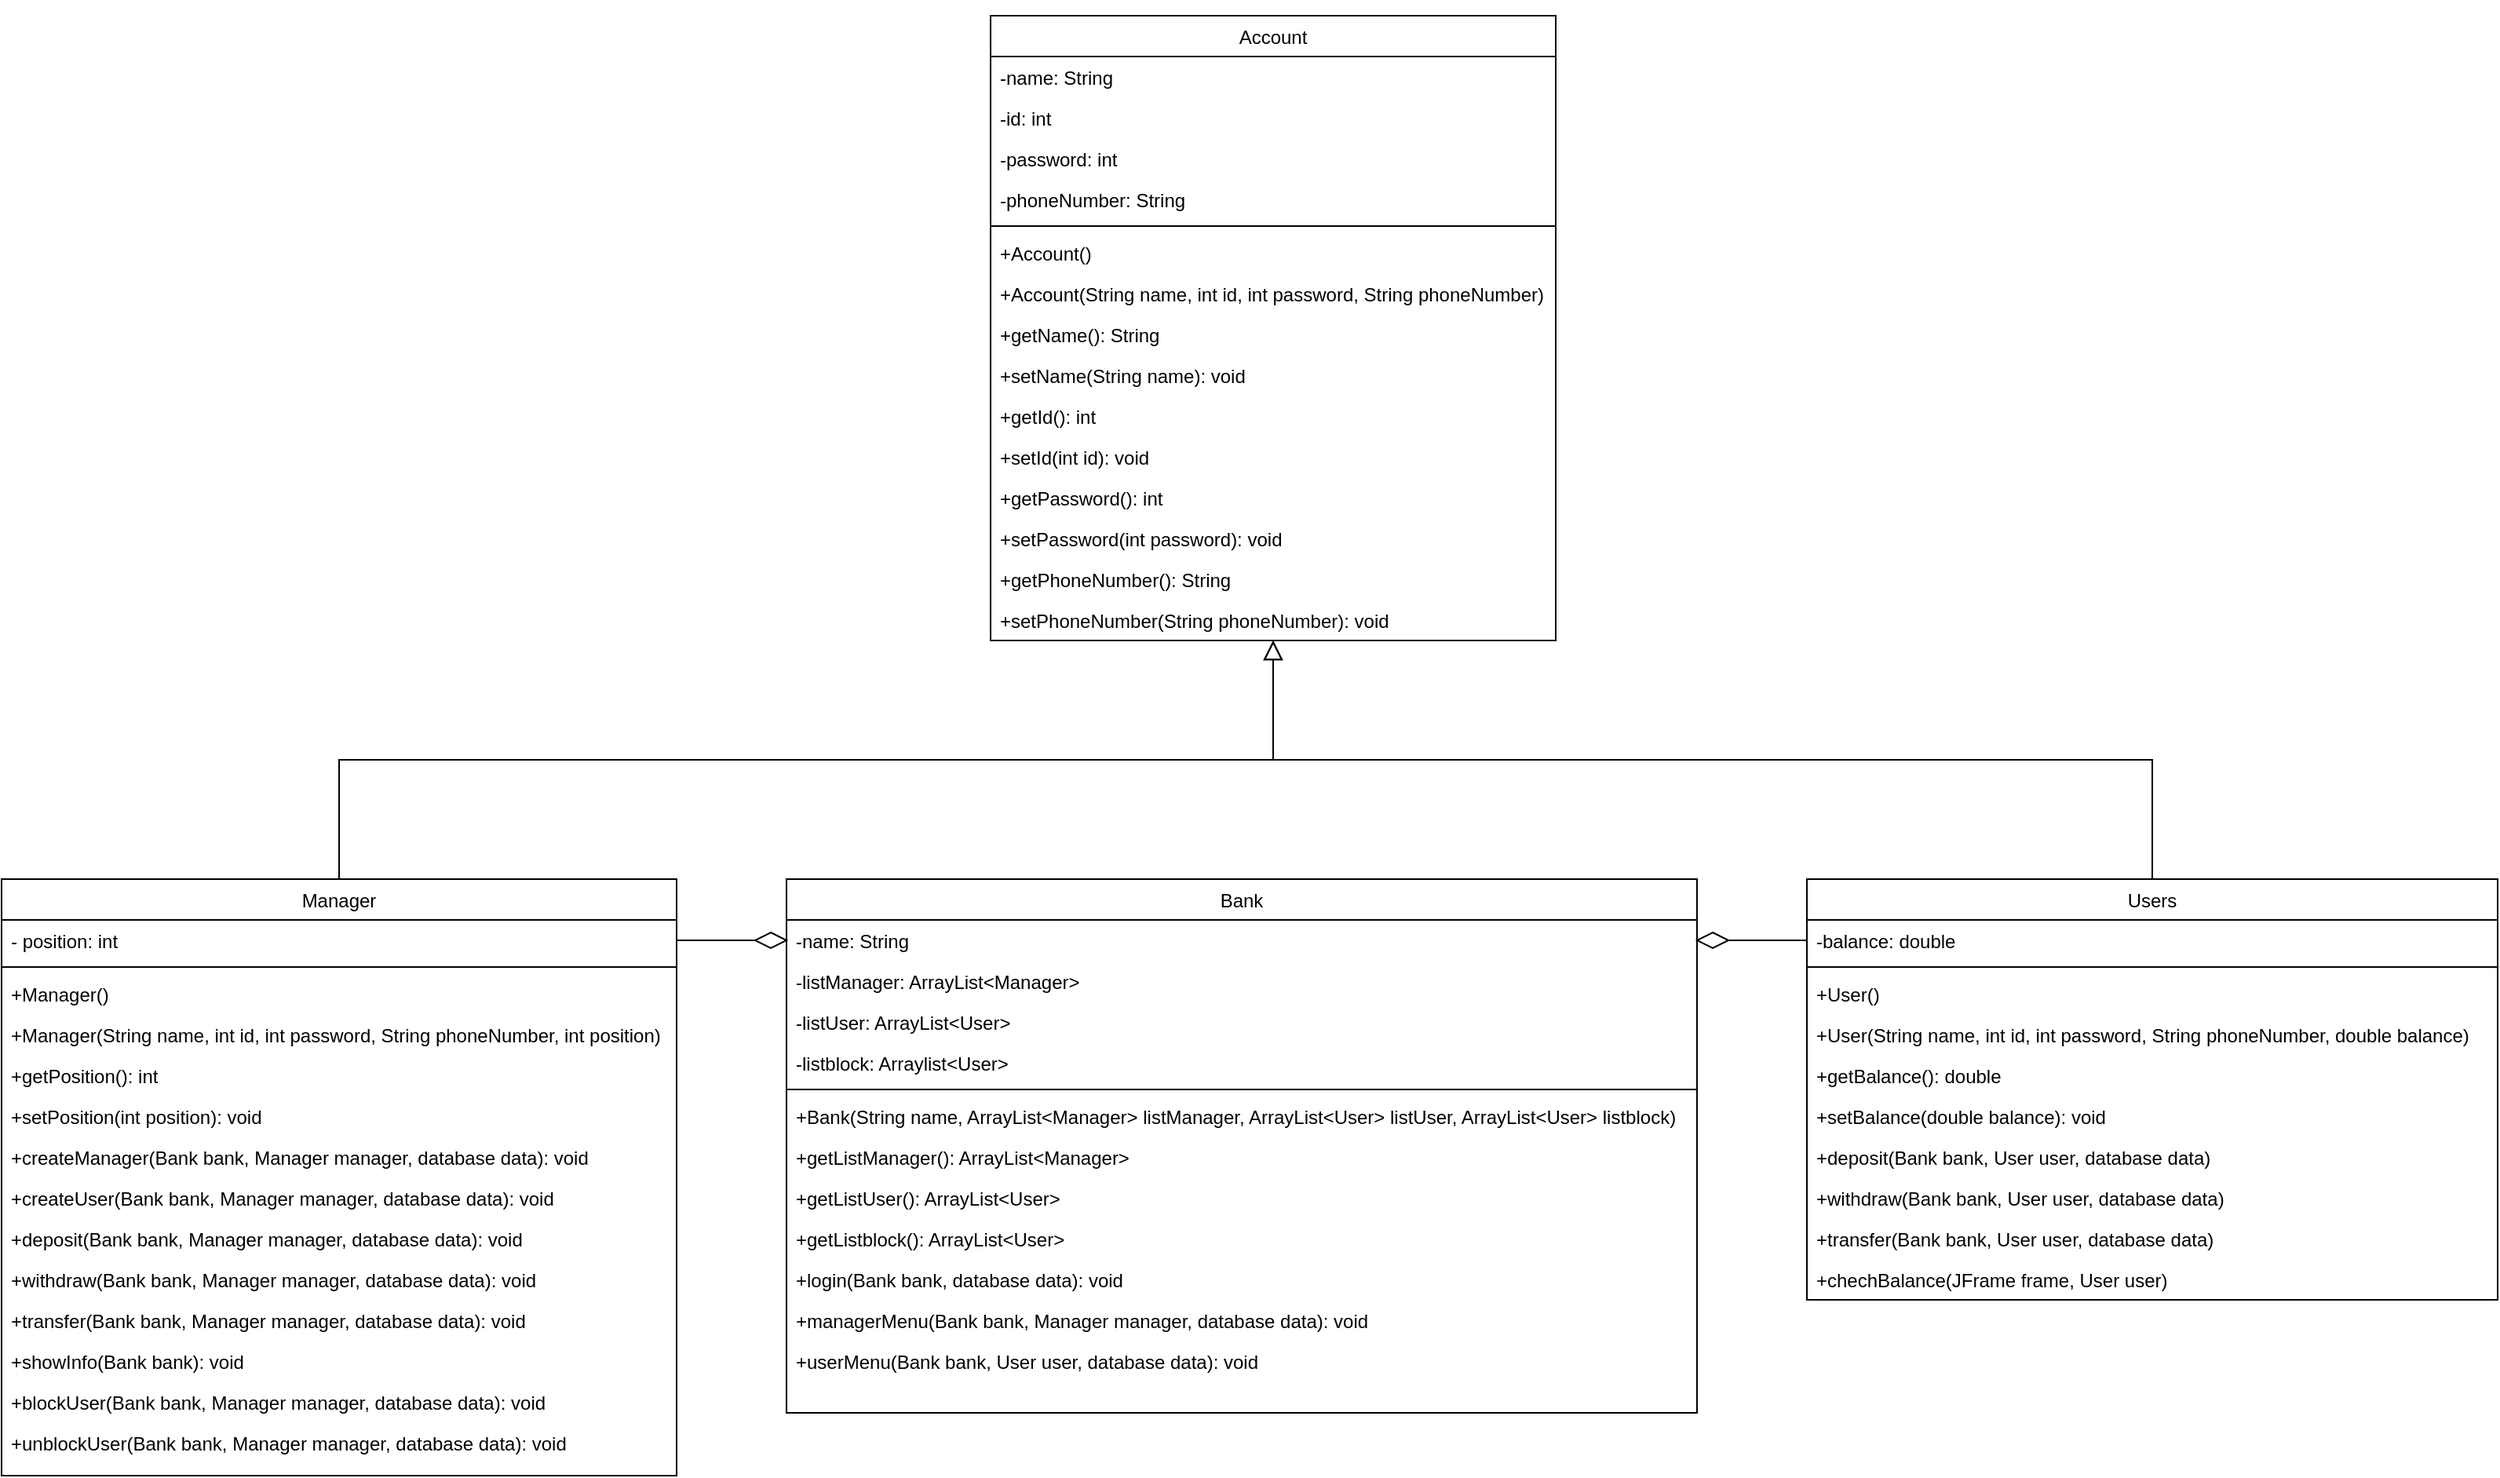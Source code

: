 <mxfile version="21.1.8" type="device">
  <diagram id="C5RBs43oDa-KdzZeNtuy" name="Page-1">
    <mxGraphModel dx="4052" dy="3843" grid="1" gridSize="10" guides="1" tooltips="1" connect="1" arrows="1" fold="1" page="1" pageScale="1" pageWidth="827" pageHeight="1169" math="0" shadow="0">
      <root>
        <mxCell id="WIyWlLk6GJQsqaUBKTNV-0" />
        <mxCell id="WIyWlLk6GJQsqaUBKTNV-1" parent="WIyWlLk6GJQsqaUBKTNV-0" />
        <mxCell id="ZCfsVhCcTyoCA5AMiN6t-14" value="Users" style="swimlane;fontStyle=0;align=center;verticalAlign=top;childLayout=stackLayout;horizontal=1;startSize=26;horizontalStack=0;resizeParent=1;resizeLast=0;collapsible=1;marginBottom=0;rounded=0;shadow=0;strokeWidth=1;" parent="WIyWlLk6GJQsqaUBKTNV-1" vertex="1">
          <mxGeometry x="740" y="-650" width="440" height="268" as="geometry">
            <mxRectangle x="340" y="380" width="170" height="26" as="alternateBounds" />
          </mxGeometry>
        </mxCell>
        <mxCell id="ZCfsVhCcTyoCA5AMiN6t-15" value="-balance: double" style="text;align=left;verticalAlign=top;spacingLeft=4;spacingRight=4;overflow=hidden;rotatable=0;points=[[0,0.5],[1,0.5]];portConstraint=eastwest;" parent="ZCfsVhCcTyoCA5AMiN6t-14" vertex="1">
          <mxGeometry y="26" width="440" height="26" as="geometry" />
        </mxCell>
        <mxCell id="ZCfsVhCcTyoCA5AMiN6t-17" value="" style="line;html=1;strokeWidth=1;align=left;verticalAlign=middle;spacingTop=-1;spacingLeft=3;spacingRight=3;rotatable=0;labelPosition=right;points=[];portConstraint=eastwest;" parent="ZCfsVhCcTyoCA5AMiN6t-14" vertex="1">
          <mxGeometry y="52" width="440" height="8" as="geometry" />
        </mxCell>
        <mxCell id="ZCfsVhCcTyoCA5AMiN6t-40" value="+User()" style="text;align=left;verticalAlign=top;spacingLeft=4;spacingRight=4;overflow=hidden;rotatable=0;points=[[0,0.5],[1,0.5]];portConstraint=eastwest;" parent="ZCfsVhCcTyoCA5AMiN6t-14" vertex="1">
          <mxGeometry y="60" width="440" height="26" as="geometry" />
        </mxCell>
        <mxCell id="lxCqEcxTu712AIorbNha-26" value="+User(String name, int id, int password, String phoneNumber, double balance)" style="text;align=left;verticalAlign=top;spacingLeft=4;spacingRight=4;overflow=hidden;rotatable=0;points=[[0,0.5],[1,0.5]];portConstraint=eastwest;" parent="ZCfsVhCcTyoCA5AMiN6t-14" vertex="1">
          <mxGeometry y="86" width="440" height="26" as="geometry" />
        </mxCell>
        <mxCell id="lxCqEcxTu712AIorbNha-25" value="+getBalance(): double" style="text;align=left;verticalAlign=top;spacingLeft=4;spacingRight=4;overflow=hidden;rotatable=0;points=[[0,0.5],[1,0.5]];portConstraint=eastwest;" parent="ZCfsVhCcTyoCA5AMiN6t-14" vertex="1">
          <mxGeometry y="112" width="440" height="26" as="geometry" />
        </mxCell>
        <mxCell id="lxCqEcxTu712AIorbNha-8" value="+setBalance(double balance): void" style="text;align=left;verticalAlign=top;spacingLeft=4;spacingRight=4;overflow=hidden;rotatable=0;points=[[0,0.5],[1,0.5]];portConstraint=eastwest;" parent="ZCfsVhCcTyoCA5AMiN6t-14" vertex="1">
          <mxGeometry y="138" width="440" height="26" as="geometry" />
        </mxCell>
        <mxCell id="mvn5gyW1--oH9mcNEqFy-30" value="+deposit(Bank bank, User user, database data)" style="text;align=left;verticalAlign=top;spacingLeft=4;spacingRight=4;overflow=hidden;rotatable=0;points=[[0,0.5],[1,0.5]];portConstraint=eastwest;" parent="ZCfsVhCcTyoCA5AMiN6t-14" vertex="1">
          <mxGeometry y="164" width="440" height="26" as="geometry" />
        </mxCell>
        <mxCell id="mvn5gyW1--oH9mcNEqFy-31" value="+withdraw(Bank bank, User user, database data)&#xa;" style="text;align=left;verticalAlign=top;spacingLeft=4;spacingRight=4;overflow=hidden;rotatable=0;points=[[0,0.5],[1,0.5]];portConstraint=eastwest;" parent="ZCfsVhCcTyoCA5AMiN6t-14" vertex="1">
          <mxGeometry y="190" width="440" height="26" as="geometry" />
        </mxCell>
        <mxCell id="mvn5gyW1--oH9mcNEqFy-32" value="+transfer(Bank bank, User user, database data)" style="text;align=left;verticalAlign=top;spacingLeft=4;spacingRight=4;overflow=hidden;rotatable=0;points=[[0,0.5],[1,0.5]];portConstraint=eastwest;" parent="ZCfsVhCcTyoCA5AMiN6t-14" vertex="1">
          <mxGeometry y="216" width="440" height="26" as="geometry" />
        </mxCell>
        <mxCell id="mvn5gyW1--oH9mcNEqFy-33" value="+chechBalance(JFrame frame, User user)" style="text;align=left;verticalAlign=top;spacingLeft=4;spacingRight=4;overflow=hidden;rotatable=0;points=[[0,0.5],[1,0.5]];portConstraint=eastwest;" parent="ZCfsVhCcTyoCA5AMiN6t-14" vertex="1">
          <mxGeometry y="242" width="440" height="26" as="geometry" />
        </mxCell>
        <mxCell id="ZCfsVhCcTyoCA5AMiN6t-18" value="Account" style="swimlane;fontStyle=0;align=center;verticalAlign=top;childLayout=stackLayout;horizontal=1;startSize=26;horizontalStack=0;resizeParent=1;resizeLast=0;collapsible=1;marginBottom=0;rounded=0;shadow=0;strokeWidth=1;" parent="WIyWlLk6GJQsqaUBKTNV-1" vertex="1">
          <mxGeometry x="220" y="-1200" width="360" height="398" as="geometry">
            <mxRectangle x="120" y="360" width="160" height="26" as="alternateBounds" />
          </mxGeometry>
        </mxCell>
        <mxCell id="ZCfsVhCcTyoCA5AMiN6t-19" value="-name: String" style="text;align=left;verticalAlign=top;spacingLeft=4;spacingRight=4;overflow=hidden;rotatable=0;points=[[0,0.5],[1,0.5]];portConstraint=eastwest;" parent="ZCfsVhCcTyoCA5AMiN6t-18" vertex="1">
          <mxGeometry y="26" width="360" height="26" as="geometry" />
        </mxCell>
        <mxCell id="ZCfsVhCcTyoCA5AMiN6t-20" value="-id: int" style="text;align=left;verticalAlign=top;spacingLeft=4;spacingRight=4;overflow=hidden;rotatable=0;points=[[0,0.5],[1,0.5]];portConstraint=eastwest;" parent="ZCfsVhCcTyoCA5AMiN6t-18" vertex="1">
          <mxGeometry y="52" width="360" height="26" as="geometry" />
        </mxCell>
        <mxCell id="ZCfsVhCcTyoCA5AMiN6t-21" value="-password: int" style="text;align=left;verticalAlign=top;spacingLeft=4;spacingRight=4;overflow=hidden;rotatable=0;points=[[0,0.5],[1,0.5]];portConstraint=eastwest;" parent="ZCfsVhCcTyoCA5AMiN6t-18" vertex="1">
          <mxGeometry y="78" width="360" height="26" as="geometry" />
        </mxCell>
        <mxCell id="mvn5gyW1--oH9mcNEqFy-0" value="-phoneNumber: String" style="text;align=left;verticalAlign=top;spacingLeft=4;spacingRight=4;overflow=hidden;rotatable=0;points=[[0,0.5],[1,0.5]];portConstraint=eastwest;" parent="ZCfsVhCcTyoCA5AMiN6t-18" vertex="1">
          <mxGeometry y="104" width="360" height="26" as="geometry" />
        </mxCell>
        <mxCell id="ZCfsVhCcTyoCA5AMiN6t-22" value="" style="line;html=1;strokeWidth=1;align=left;verticalAlign=middle;spacingTop=-1;spacingLeft=3;spacingRight=3;rotatable=0;labelPosition=right;points=[];portConstraint=eastwest;" parent="ZCfsVhCcTyoCA5AMiN6t-18" vertex="1">
          <mxGeometry y="130" width="360" height="8" as="geometry" />
        </mxCell>
        <mxCell id="ZCfsVhCcTyoCA5AMiN6t-23" value="+Account()" style="text;align=left;verticalAlign=top;spacingLeft=4;spacingRight=4;overflow=hidden;rotatable=0;points=[[0,0.5],[1,0.5]];portConstraint=eastwest;" parent="ZCfsVhCcTyoCA5AMiN6t-18" vertex="1">
          <mxGeometry y="138" width="360" height="26" as="geometry" />
        </mxCell>
        <mxCell id="lxCqEcxTu712AIorbNha-19" value="+Account(String name, int id, int password, String phoneNumber)" style="text;align=left;verticalAlign=top;spacingLeft=4;spacingRight=4;overflow=hidden;rotatable=0;points=[[0,0.5],[1,0.5]];portConstraint=eastwest;" parent="ZCfsVhCcTyoCA5AMiN6t-18" vertex="1">
          <mxGeometry y="164" width="360" height="26" as="geometry" />
        </mxCell>
        <mxCell id="lxCqEcxTu712AIorbNha-20" value="+getName(): String" style="text;align=left;verticalAlign=top;spacingLeft=4;spacingRight=4;overflow=hidden;rotatable=0;points=[[0,0.5],[1,0.5]];portConstraint=eastwest;" parent="ZCfsVhCcTyoCA5AMiN6t-18" vertex="1">
          <mxGeometry y="190" width="360" height="26" as="geometry" />
        </mxCell>
        <mxCell id="lxCqEcxTu712AIorbNha-21" value="+setName(String name): void" style="text;align=left;verticalAlign=top;spacingLeft=4;spacingRight=4;overflow=hidden;rotatable=0;points=[[0,0.5],[1,0.5]];portConstraint=eastwest;" parent="ZCfsVhCcTyoCA5AMiN6t-18" vertex="1">
          <mxGeometry y="216" width="360" height="26" as="geometry" />
        </mxCell>
        <mxCell id="lxCqEcxTu712AIorbNha-22" value="+getId(): int" style="text;align=left;verticalAlign=top;spacingLeft=4;spacingRight=4;overflow=hidden;rotatable=0;points=[[0,0.5],[1,0.5]];portConstraint=eastwest;" parent="ZCfsVhCcTyoCA5AMiN6t-18" vertex="1">
          <mxGeometry y="242" width="360" height="26" as="geometry" />
        </mxCell>
        <mxCell id="lxCqEcxTu712AIorbNha-23" value="+setId(int id): void" style="text;align=left;verticalAlign=top;spacingLeft=4;spacingRight=4;overflow=hidden;rotatable=0;points=[[0,0.5],[1,0.5]];portConstraint=eastwest;" parent="ZCfsVhCcTyoCA5AMiN6t-18" vertex="1">
          <mxGeometry y="268" width="360" height="26" as="geometry" />
        </mxCell>
        <mxCell id="mvn5gyW1--oH9mcNEqFy-9" value="+getPassword(): int" style="text;align=left;verticalAlign=top;spacingLeft=4;spacingRight=4;overflow=hidden;rotatable=0;points=[[0,0.5],[1,0.5]];portConstraint=eastwest;" parent="ZCfsVhCcTyoCA5AMiN6t-18" vertex="1">
          <mxGeometry y="294" width="360" height="26" as="geometry" />
        </mxCell>
        <mxCell id="mvn5gyW1--oH9mcNEqFy-11" value="+setPassword(int password): void" style="text;align=left;verticalAlign=top;spacingLeft=4;spacingRight=4;overflow=hidden;rotatable=0;points=[[0,0.5],[1,0.5]];portConstraint=eastwest;" parent="ZCfsVhCcTyoCA5AMiN6t-18" vertex="1">
          <mxGeometry y="320" width="360" height="26" as="geometry" />
        </mxCell>
        <mxCell id="mvn5gyW1--oH9mcNEqFy-12" value="+getPhoneNumber(): String" style="text;align=left;verticalAlign=top;spacingLeft=4;spacingRight=4;overflow=hidden;rotatable=0;points=[[0,0.5],[1,0.5]];portConstraint=eastwest;" parent="ZCfsVhCcTyoCA5AMiN6t-18" vertex="1">
          <mxGeometry y="346" width="360" height="26" as="geometry" />
        </mxCell>
        <mxCell id="mvn5gyW1--oH9mcNEqFy-13" value="+setPhoneNumber(String phoneNumber): void" style="text;align=left;verticalAlign=top;spacingLeft=4;spacingRight=4;overflow=hidden;rotatable=0;points=[[0,0.5],[1,0.5]];portConstraint=eastwest;" parent="ZCfsVhCcTyoCA5AMiN6t-18" vertex="1">
          <mxGeometry y="372" width="360" height="26" as="geometry" />
        </mxCell>
        <mxCell id="ZCfsVhCcTyoCA5AMiN6t-25" value="Bank" style="swimlane;fontStyle=0;align=center;verticalAlign=top;childLayout=stackLayout;horizontal=1;startSize=26;horizontalStack=0;resizeParent=1;resizeLast=0;collapsible=1;marginBottom=0;rounded=0;shadow=0;strokeWidth=1;" parent="WIyWlLk6GJQsqaUBKTNV-1" vertex="1">
          <mxGeometry x="90" y="-650" width="580" height="340" as="geometry">
            <mxRectangle x="550" y="140" width="160" height="26" as="alternateBounds" />
          </mxGeometry>
        </mxCell>
        <mxCell id="mvn5gyW1--oH9mcNEqFy-15" value="-name: String" style="text;align=left;verticalAlign=top;spacingLeft=4;spacingRight=4;overflow=hidden;rotatable=0;points=[[0,0.5],[1,0.5]];portConstraint=eastwest;" parent="ZCfsVhCcTyoCA5AMiN6t-25" vertex="1">
          <mxGeometry y="26" width="580" height="26" as="geometry" />
        </mxCell>
        <mxCell id="lxCqEcxTu712AIorbNha-1" value="-listManager: ArrayList&lt;Manager&gt;" style="text;align=left;verticalAlign=top;spacingLeft=4;spacingRight=4;overflow=hidden;rotatable=0;points=[[0,0.5],[1,0.5]];portConstraint=eastwest;" parent="ZCfsVhCcTyoCA5AMiN6t-25" vertex="1">
          <mxGeometry y="52" width="580" height="26" as="geometry" />
        </mxCell>
        <mxCell id="ZCfsVhCcTyoCA5AMiN6t-27" value="-listUser: ArrayList&lt;User&gt;" style="text;align=left;verticalAlign=top;spacingLeft=4;spacingRight=4;overflow=hidden;rotatable=0;points=[[0,0.5],[1,0.5]];portConstraint=eastwest;rounded=0;shadow=0;html=0;" parent="ZCfsVhCcTyoCA5AMiN6t-25" vertex="1">
          <mxGeometry y="78" width="580" height="26" as="geometry" />
        </mxCell>
        <mxCell id="ZCfsVhCcTyoCA5AMiN6t-28" value="-listblock: Arraylist&lt;User&gt;" style="text;align=left;verticalAlign=top;spacingLeft=4;spacingRight=4;overflow=hidden;rotatable=0;points=[[0,0.5],[1,0.5]];portConstraint=eastwest;rounded=0;shadow=0;html=0;" parent="ZCfsVhCcTyoCA5AMiN6t-25" vertex="1">
          <mxGeometry y="104" width="580" height="26" as="geometry" />
        </mxCell>
        <mxCell id="ZCfsVhCcTyoCA5AMiN6t-30" value="" style="line;html=1;strokeWidth=1;align=left;verticalAlign=middle;spacingTop=-1;spacingLeft=3;spacingRight=3;rotatable=0;labelPosition=right;points=[];portConstraint=eastwest;" parent="ZCfsVhCcTyoCA5AMiN6t-25" vertex="1">
          <mxGeometry y="130" width="580" height="8" as="geometry" />
        </mxCell>
        <mxCell id="lxCqEcxTu712AIorbNha-0" value="+Bank(String name, ArrayList&lt;Manager&gt; listManager, ArrayList&lt;User&gt; listUser, ArrayList&lt;User&gt; listblock)" style="text;align=left;verticalAlign=top;spacingLeft=4;spacingRight=4;overflow=hidden;rotatable=0;points=[[0,0.5],[1,0.5]];portConstraint=eastwest;" parent="ZCfsVhCcTyoCA5AMiN6t-25" vertex="1">
          <mxGeometry y="138" width="580" height="26" as="geometry" />
        </mxCell>
        <mxCell id="lxCqEcxTu712AIorbNha-11" value="+getListManager(): ArrayList&lt;Manager&gt;" style="text;align=left;verticalAlign=top;spacingLeft=4;spacingRight=4;overflow=hidden;rotatable=0;points=[[0,0.5],[1,0.5]];portConstraint=eastwest;" parent="ZCfsVhCcTyoCA5AMiN6t-25" vertex="1">
          <mxGeometry y="164" width="580" height="26" as="geometry" />
        </mxCell>
        <mxCell id="lxCqEcxTu712AIorbNha-2" value="+getListUser(): ArrayList&lt;User&gt;" style="text;align=left;verticalAlign=top;spacingLeft=4;spacingRight=4;overflow=hidden;rotatable=0;points=[[0,0.5],[1,0.5]];portConstraint=eastwest;" parent="ZCfsVhCcTyoCA5AMiN6t-25" vertex="1">
          <mxGeometry y="190" width="580" height="26" as="geometry" />
        </mxCell>
        <mxCell id="lxCqEcxTu712AIorbNha-3" value="+getListblock(): ArrayList&lt;User&gt;" style="text;align=left;verticalAlign=top;spacingLeft=4;spacingRight=4;overflow=hidden;rotatable=0;points=[[0,0.5],[1,0.5]];portConstraint=eastwest;" parent="ZCfsVhCcTyoCA5AMiN6t-25" vertex="1">
          <mxGeometry y="216" width="580" height="26" as="geometry" />
        </mxCell>
        <mxCell id="ZCfsVhCcTyoCA5AMiN6t-44" value="+login(Bank bank, database data): void" style="text;align=left;verticalAlign=top;spacingLeft=4;spacingRight=4;overflow=hidden;rotatable=0;points=[[0,0.5],[1,0.5]];portConstraint=eastwest;" parent="ZCfsVhCcTyoCA5AMiN6t-25" vertex="1">
          <mxGeometry y="242" width="580" height="26" as="geometry" />
        </mxCell>
        <mxCell id="lxCqEcxTu712AIorbNha-13" value="+managerMenu(Bank bank, Manager manager, database data): void" style="text;align=left;verticalAlign=top;spacingLeft=4;spacingRight=4;overflow=hidden;rotatable=0;points=[[0,0.5],[1,0.5]];portConstraint=eastwest;" parent="ZCfsVhCcTyoCA5AMiN6t-25" vertex="1">
          <mxGeometry y="268" width="580" height="26" as="geometry" />
        </mxCell>
        <mxCell id="lxCqEcxTu712AIorbNha-4" value="+userMenu(Bank bank, User user, database data): void" style="text;align=left;verticalAlign=top;spacingLeft=4;spacingRight=4;overflow=hidden;rotatable=0;points=[[0,0.5],[1,0.5]];portConstraint=eastwest;" parent="ZCfsVhCcTyoCA5AMiN6t-25" vertex="1">
          <mxGeometry y="294" width="580" height="26" as="geometry" />
        </mxCell>
        <mxCell id="ZCfsVhCcTyoCA5AMiN6t-36" value="Manager" style="swimlane;fontStyle=0;align=center;verticalAlign=top;childLayout=stackLayout;horizontal=1;startSize=26;horizontalStack=0;resizeParent=1;resizeLast=0;collapsible=1;marginBottom=0;rounded=0;shadow=0;strokeWidth=1;" parent="WIyWlLk6GJQsqaUBKTNV-1" vertex="1">
          <mxGeometry x="-410" y="-650" width="430" height="380" as="geometry">
            <mxRectangle x="340" y="380" width="170" height="26" as="alternateBounds" />
          </mxGeometry>
        </mxCell>
        <mxCell id="ZCfsVhCcTyoCA5AMiN6t-37" value="- position: int" style="text;align=left;verticalAlign=top;spacingLeft=4;spacingRight=4;overflow=hidden;rotatable=0;points=[[0,0.5],[1,0.5]];portConstraint=eastwest;" parent="ZCfsVhCcTyoCA5AMiN6t-36" vertex="1">
          <mxGeometry y="26" width="430" height="26" as="geometry" />
        </mxCell>
        <mxCell id="ZCfsVhCcTyoCA5AMiN6t-39" value="" style="line;html=1;strokeWidth=1;align=left;verticalAlign=middle;spacingTop=-1;spacingLeft=3;spacingRight=3;rotatable=0;labelPosition=right;points=[];portConstraint=eastwest;" parent="ZCfsVhCcTyoCA5AMiN6t-36" vertex="1">
          <mxGeometry y="52" width="430" height="8" as="geometry" />
        </mxCell>
        <mxCell id="lxCqEcxTu712AIorbNha-9" value="+Manager()&#xa;" style="text;align=left;verticalAlign=top;spacingLeft=4;spacingRight=4;overflow=hidden;rotatable=0;points=[[0,0.5],[1,0.5]];portConstraint=eastwest;" parent="ZCfsVhCcTyoCA5AMiN6t-36" vertex="1">
          <mxGeometry y="60" width="430" height="26" as="geometry" />
        </mxCell>
        <mxCell id="lxCqEcxTu712AIorbNha-24" value="+Manager(String name, int id, int password, String phoneNumber, int position)" style="text;align=left;verticalAlign=top;spacingLeft=4;spacingRight=4;overflow=hidden;rotatable=0;points=[[0,0.5],[1,0.5]];portConstraint=eastwest;" parent="ZCfsVhCcTyoCA5AMiN6t-36" vertex="1">
          <mxGeometry y="86" width="430" height="26" as="geometry" />
        </mxCell>
        <mxCell id="lxCqEcxTu712AIorbNha-10" value="+getPosition(): int" style="text;align=left;verticalAlign=top;spacingLeft=4;spacingRight=4;overflow=hidden;rotatable=0;points=[[0,0.5],[1,0.5]];portConstraint=eastwest;" parent="ZCfsVhCcTyoCA5AMiN6t-36" vertex="1">
          <mxGeometry y="112" width="430" height="26" as="geometry" />
        </mxCell>
        <mxCell id="mvn5gyW1--oH9mcNEqFy-20" value="+setPosition(int position): void" style="text;align=left;verticalAlign=top;spacingLeft=4;spacingRight=4;overflow=hidden;rotatable=0;points=[[0,0.5],[1,0.5]];portConstraint=eastwest;" parent="ZCfsVhCcTyoCA5AMiN6t-36" vertex="1">
          <mxGeometry y="138" width="430" height="26" as="geometry" />
        </mxCell>
        <mxCell id="mvn5gyW1--oH9mcNEqFy-21" value="+createManager(Bank bank, Manager manager, database data): void&#xa;" style="text;align=left;verticalAlign=top;spacingLeft=4;spacingRight=4;overflow=hidden;rotatable=0;points=[[0,0.5],[1,0.5]];portConstraint=eastwest;" parent="ZCfsVhCcTyoCA5AMiN6t-36" vertex="1">
          <mxGeometry y="164" width="430" height="26" as="geometry" />
        </mxCell>
        <mxCell id="mvn5gyW1--oH9mcNEqFy-22" value="+createUser(Bank bank, Manager manager, database data): void&#xa;" style="text;align=left;verticalAlign=top;spacingLeft=4;spacingRight=4;overflow=hidden;rotatable=0;points=[[0,0.5],[1,0.5]];portConstraint=eastwest;" parent="ZCfsVhCcTyoCA5AMiN6t-36" vertex="1">
          <mxGeometry y="190" width="430" height="26" as="geometry" />
        </mxCell>
        <mxCell id="mvn5gyW1--oH9mcNEqFy-23" value="+deposit(Bank bank, Manager manager, database data): void" style="text;align=left;verticalAlign=top;spacingLeft=4;spacingRight=4;overflow=hidden;rotatable=0;points=[[0,0.5],[1,0.5]];portConstraint=eastwest;" parent="ZCfsVhCcTyoCA5AMiN6t-36" vertex="1">
          <mxGeometry y="216" width="430" height="26" as="geometry" />
        </mxCell>
        <mxCell id="mvn5gyW1--oH9mcNEqFy-24" value="+withdraw(Bank bank, Manager manager, database data): void" style="text;align=left;verticalAlign=top;spacingLeft=4;spacingRight=4;overflow=hidden;rotatable=0;points=[[0,0.5],[1,0.5]];portConstraint=eastwest;" parent="ZCfsVhCcTyoCA5AMiN6t-36" vertex="1">
          <mxGeometry y="242" width="430" height="26" as="geometry" />
        </mxCell>
        <mxCell id="mvn5gyW1--oH9mcNEqFy-26" value="+transfer(Bank bank, Manager manager, database data): void" style="text;align=left;verticalAlign=top;spacingLeft=4;spacingRight=4;overflow=hidden;rotatable=0;points=[[0,0.5],[1,0.5]];portConstraint=eastwest;" parent="ZCfsVhCcTyoCA5AMiN6t-36" vertex="1">
          <mxGeometry y="268" width="430" height="26" as="geometry" />
        </mxCell>
        <mxCell id="mvn5gyW1--oH9mcNEqFy-27" value="+showInfo(Bank bank): void" style="text;align=left;verticalAlign=top;spacingLeft=4;spacingRight=4;overflow=hidden;rotatable=0;points=[[0,0.5],[1,0.5]];portConstraint=eastwest;" parent="ZCfsVhCcTyoCA5AMiN6t-36" vertex="1">
          <mxGeometry y="294" width="430" height="26" as="geometry" />
        </mxCell>
        <mxCell id="mvn5gyW1--oH9mcNEqFy-28" value="+blockUser(Bank bank, Manager manager, database data): void " style="text;align=left;verticalAlign=top;spacingLeft=4;spacingRight=4;overflow=hidden;rotatable=0;points=[[0,0.5],[1,0.5]];portConstraint=eastwest;" parent="ZCfsVhCcTyoCA5AMiN6t-36" vertex="1">
          <mxGeometry y="320" width="430" height="26" as="geometry" />
        </mxCell>
        <mxCell id="mvn5gyW1--oH9mcNEqFy-29" value="+unblockUser(Bank bank, Manager manager, database data): void " style="text;align=left;verticalAlign=top;spacingLeft=4;spacingRight=4;overflow=hidden;rotatable=0;points=[[0,0.5],[1,0.5]];portConstraint=eastwest;" parent="ZCfsVhCcTyoCA5AMiN6t-36" vertex="1">
          <mxGeometry y="346" width="430" height="26" as="geometry" />
        </mxCell>
        <mxCell id="lxCqEcxTu712AIorbNha-15" value="" style="endArrow=block;endSize=10;endFill=0;shadow=0;strokeWidth=1;rounded=0;edgeStyle=elbowEdgeStyle;elbow=vertical;exitX=0.5;exitY=0;exitDx=0;exitDy=0;entryX=0.5;entryY=1;entryDx=0;entryDy=0;" parent="WIyWlLk6GJQsqaUBKTNV-1" source="ZCfsVhCcTyoCA5AMiN6t-36" target="ZCfsVhCcTyoCA5AMiN6t-18" edge="1">
          <mxGeometry width="160" relative="1" as="geometry">
            <mxPoint x="338" y="-778" as="sourcePoint" />
            <mxPoint x="438" y="-910" as="targetPoint" />
          </mxGeometry>
        </mxCell>
        <mxCell id="lxCqEcxTu712AIorbNha-14" value="" style="endArrow=block;endSize=10;endFill=0;shadow=0;strokeWidth=1;rounded=0;edgeStyle=elbowEdgeStyle;elbow=vertical;exitX=0.5;exitY=0;exitDx=0;exitDy=0;entryX=0.5;entryY=1;entryDx=0;entryDy=0;" parent="WIyWlLk6GJQsqaUBKTNV-1" source="ZCfsVhCcTyoCA5AMiN6t-14" target="ZCfsVhCcTyoCA5AMiN6t-18" edge="1">
          <mxGeometry width="160" relative="1" as="geometry">
            <mxPoint x="748" y="-770" as="sourcePoint" />
            <mxPoint x="438" y="-910" as="targetPoint" />
          </mxGeometry>
        </mxCell>
        <mxCell id="lxCqEcxTu712AIorbNha-16" style="edgeStyle=none;curved=1;rounded=0;orthogonalLoop=1;jettySize=auto;html=1;exitX=0.75;exitY=0;exitDx=0;exitDy=0;fontSize=12;startSize=8;endSize=8;" parent="WIyWlLk6GJQsqaUBKTNV-1" source="ZCfsVhCcTyoCA5AMiN6t-18" target="ZCfsVhCcTyoCA5AMiN6t-18" edge="1">
          <mxGeometry relative="1" as="geometry" />
        </mxCell>
        <mxCell id="mvn5gyW1--oH9mcNEqFy-1" value="" style="rhombus;whiteSpace=wrap;html=1;" parent="WIyWlLk6GJQsqaUBKTNV-1" vertex="1">
          <mxGeometry x="670" y="-616" width="20" height="10" as="geometry" />
        </mxCell>
        <mxCell id="mvn5gyW1--oH9mcNEqFy-2" value="" style="endArrow=none;html=1;rounded=0;exitX=1;exitY=0.5;exitDx=0;exitDy=0;entryX=0;entryY=0.5;entryDx=0;entryDy=0;" parent="WIyWlLk6GJQsqaUBKTNV-1" source="mvn5gyW1--oH9mcNEqFy-1" target="ZCfsVhCcTyoCA5AMiN6t-15" edge="1">
          <mxGeometry width="50" height="50" relative="1" as="geometry">
            <mxPoint x="620" y="-614" as="sourcePoint" />
            <mxPoint x="657.04" y="-658.552" as="targetPoint" />
          </mxGeometry>
        </mxCell>
        <mxCell id="mvn5gyW1--oH9mcNEqFy-6" value="" style="rhombus;whiteSpace=wrap;html=1;" parent="WIyWlLk6GJQsqaUBKTNV-1" vertex="1">
          <mxGeometry x="70" y="-616" width="20" height="10" as="geometry" />
        </mxCell>
        <mxCell id="mvn5gyW1--oH9mcNEqFy-7" value="" style="endArrow=none;html=1;rounded=0;exitX=1;exitY=0.5;exitDx=0;exitDy=0;entryX=0;entryY=0.5;entryDx=0;entryDy=0;" parent="WIyWlLk6GJQsqaUBKTNV-1" source="ZCfsVhCcTyoCA5AMiN6t-37" target="mvn5gyW1--oH9mcNEqFy-6" edge="1">
          <mxGeometry width="50" height="50" relative="1" as="geometry">
            <mxPoint x="528" y="-631" as="sourcePoint" />
            <mxPoint x="668" y="-631" as="targetPoint" />
          </mxGeometry>
        </mxCell>
      </root>
    </mxGraphModel>
  </diagram>
</mxfile>
